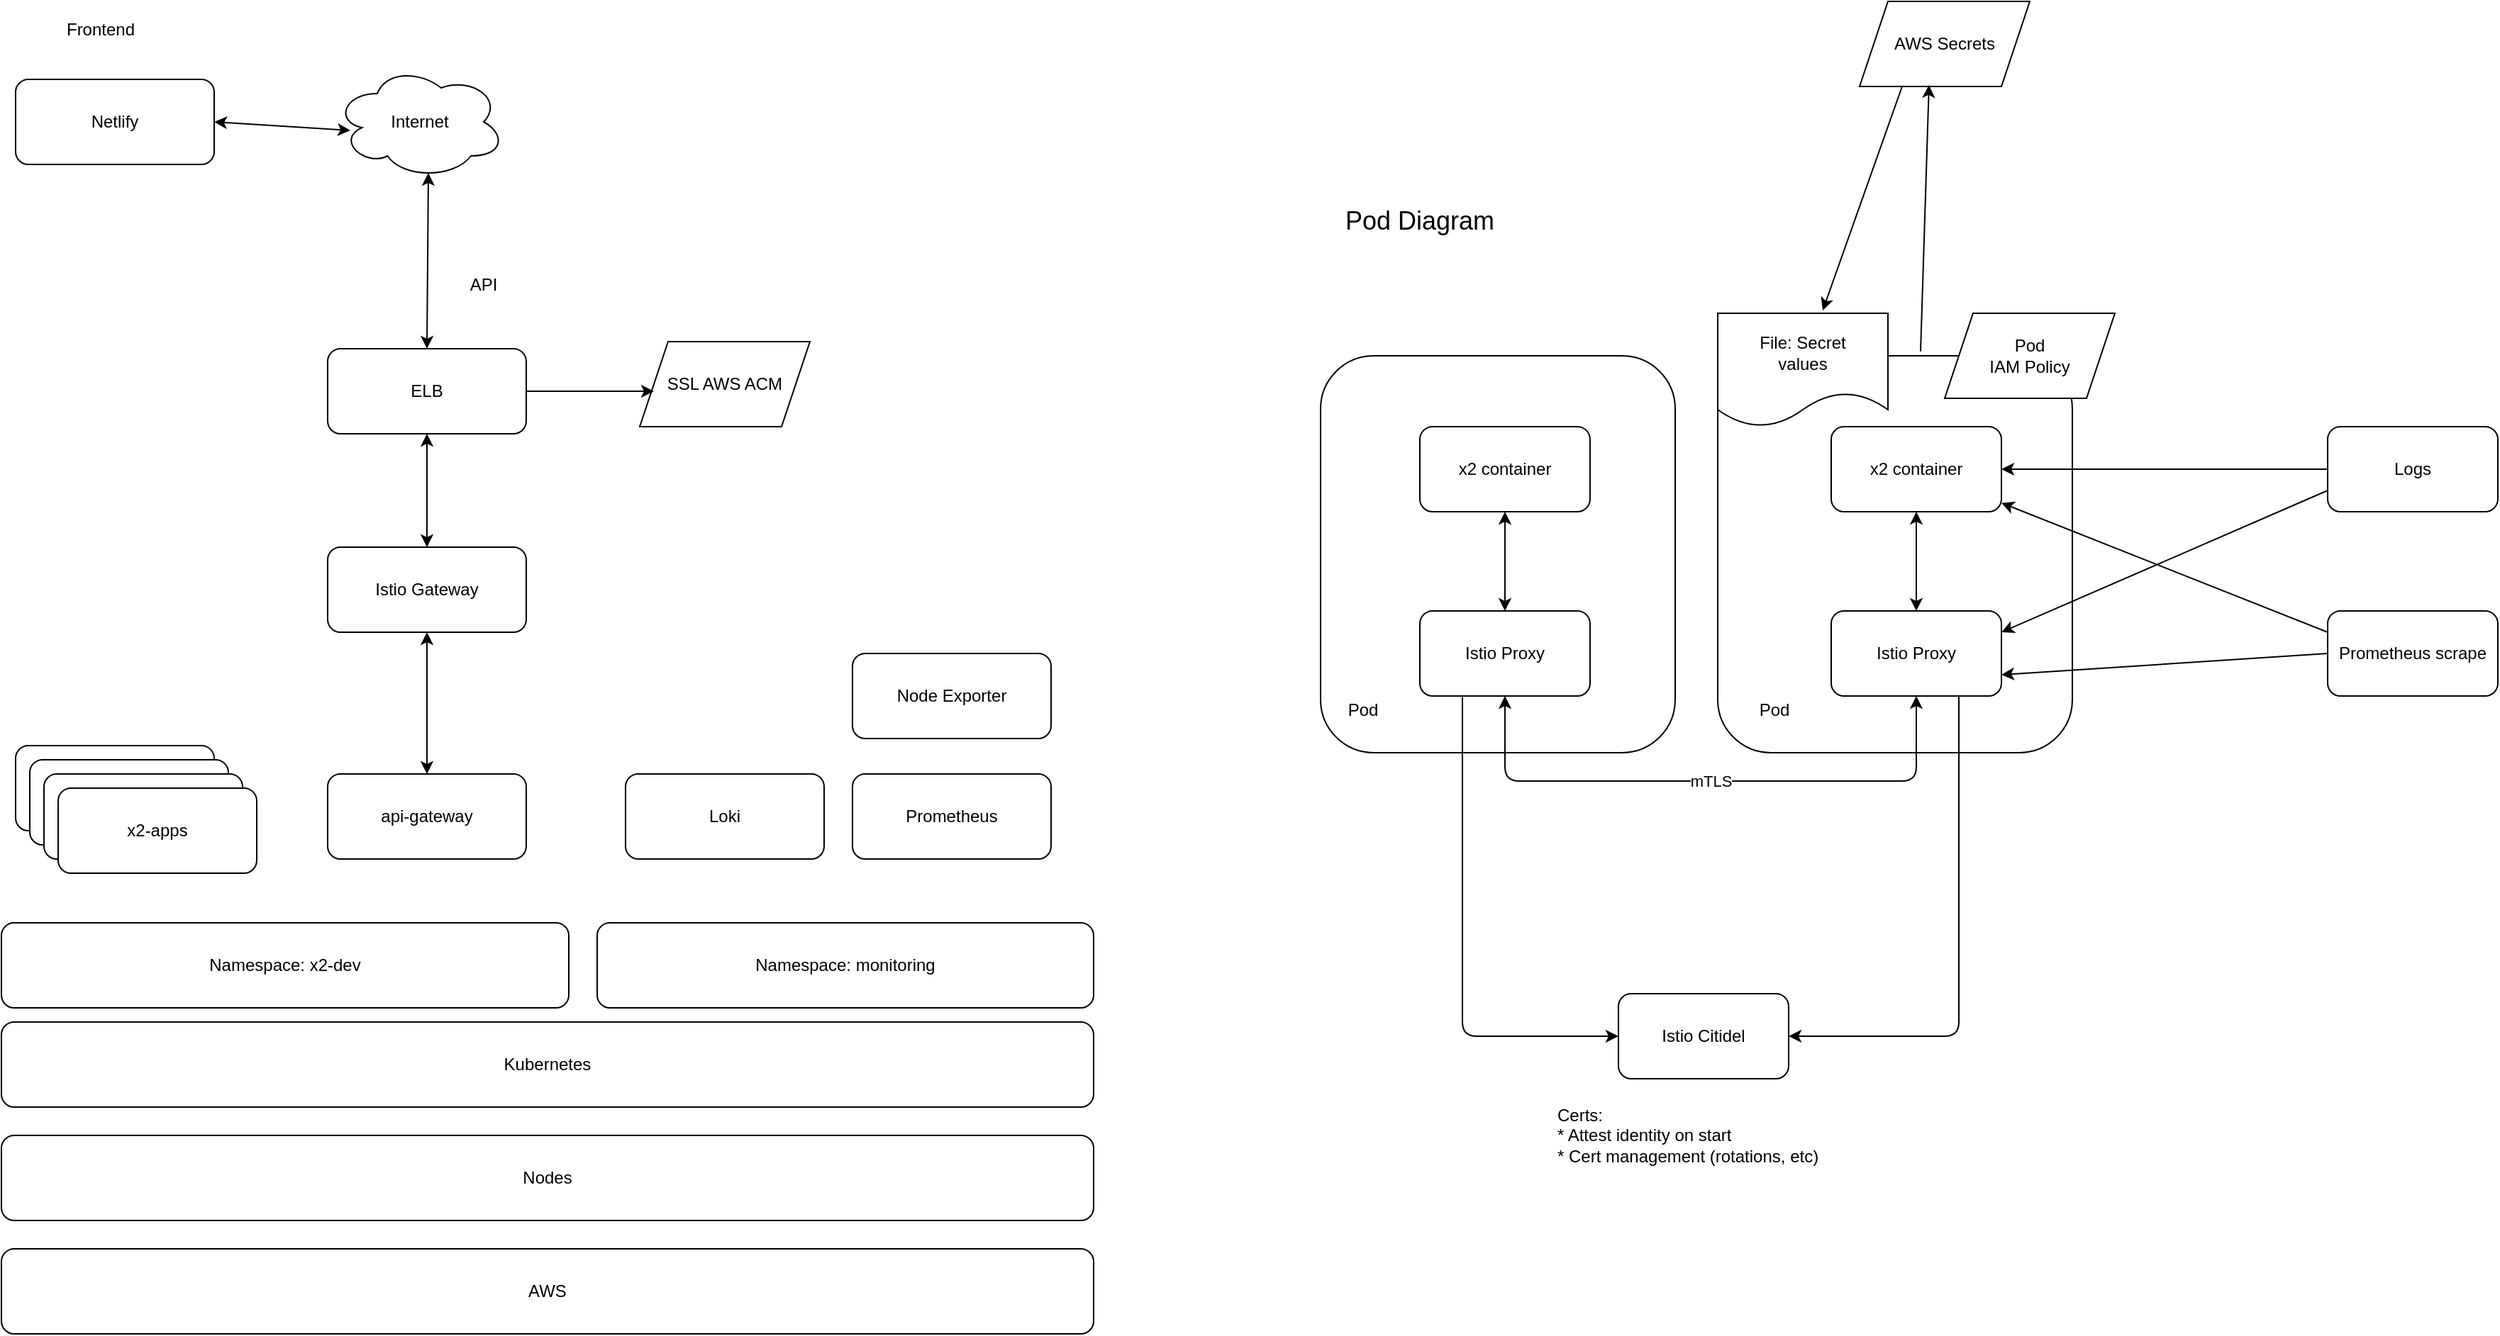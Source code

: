 <mxfile version="14.9.6" type="device"><diagram id="3pfscKBIIF9iaM6PRSli" name="Page-1"><mxGraphModel dx="1073" dy="1838" grid="1" gridSize="10" guides="1" tooltips="1" connect="1" arrows="1" fold="1" page="1" pageScale="1" pageWidth="850" pageHeight="1100" math="0" shadow="0"><root><mxCell id="0"/><mxCell id="1" parent="0"/><mxCell id="rxSj_oigluO7gTgdLIg2-38" value="" style="rounded=1;whiteSpace=wrap;html=1;" vertex="1" parent="1"><mxGeometry x="1250" y="-30" width="250" height="280" as="geometry"/></mxCell><mxCell id="rxSj_oigluO7gTgdLIg2-37" value="" style="rounded=1;whiteSpace=wrap;html=1;" vertex="1" parent="1"><mxGeometry x="970" y="-30" width="250" height="280" as="geometry"/></mxCell><mxCell id="rxSj_oigluO7gTgdLIg2-1" value="AWS" style="rounded=1;whiteSpace=wrap;html=1;" vertex="1" parent="1"><mxGeometry x="40" y="600" width="770" height="60" as="geometry"/></mxCell><mxCell id="rxSj_oigluO7gTgdLIg2-2" value="Nodes" style="rounded=1;whiteSpace=wrap;html=1;" vertex="1" parent="1"><mxGeometry x="40" y="520" width="770" height="60" as="geometry"/></mxCell><mxCell id="rxSj_oigluO7gTgdLIg2-3" value="Kubernetes" style="rounded=1;whiteSpace=wrap;html=1;" vertex="1" parent="1"><mxGeometry x="40" y="440" width="770" height="60" as="geometry"/></mxCell><mxCell id="rxSj_oigluO7gTgdLIg2-4" value="Namespace: x2-dev" style="rounded=1;whiteSpace=wrap;html=1;" vertex="1" parent="1"><mxGeometry x="40" y="370" width="400" height="60" as="geometry"/></mxCell><mxCell id="rxSj_oigluO7gTgdLIg2-6" value="" style="rounded=1;whiteSpace=wrap;html=1;" vertex="1" parent="1"><mxGeometry x="50" y="245" width="140" height="60" as="geometry"/></mxCell><mxCell id="rxSj_oigluO7gTgdLIg2-20" value="" style="rounded=1;whiteSpace=wrap;html=1;" vertex="1" parent="1"><mxGeometry x="60" y="255" width="140" height="60" as="geometry"/></mxCell><mxCell id="rxSj_oigluO7gTgdLIg2-21" value="" style="rounded=1;whiteSpace=wrap;html=1;" vertex="1" parent="1"><mxGeometry x="70" y="265" width="140" height="60" as="geometry"/></mxCell><mxCell id="rxSj_oigluO7gTgdLIg2-22" value="x2-apps" style="rounded=1;whiteSpace=wrap;html=1;" vertex="1" parent="1"><mxGeometry x="80" y="275" width="140" height="60" as="geometry"/></mxCell><mxCell id="rxSj_oigluO7gTgdLIg2-23" value="&lt;div&gt;api-gateway&lt;/div&gt;" style="rounded=1;whiteSpace=wrap;html=1;" vertex="1" parent="1"><mxGeometry x="270" y="265" width="140" height="60" as="geometry"/></mxCell><mxCell id="rxSj_oigluO7gTgdLIg2-24" value="&lt;div&gt;Istio Gateway&lt;br&gt;&lt;/div&gt;" style="rounded=1;whiteSpace=wrap;html=1;" vertex="1" parent="1"><mxGeometry x="270" y="105" width="140" height="60" as="geometry"/></mxCell><mxCell id="rxSj_oigluO7gTgdLIg2-25" value="&lt;div&gt;ELB&lt;/div&gt;" style="rounded=1;whiteSpace=wrap;html=1;" vertex="1" parent="1"><mxGeometry x="270" y="-35" width="140" height="60" as="geometry"/></mxCell><mxCell id="rxSj_oigluO7gTgdLIg2-26" value="Internet" style="ellipse;shape=cloud;whiteSpace=wrap;html=1;" vertex="1" parent="1"><mxGeometry x="275" y="-235" width="120" height="80" as="geometry"/></mxCell><mxCell id="rxSj_oigluO7gTgdLIg2-27" value="x2 container" style="rounded=1;whiteSpace=wrap;html=1;" vertex="1" parent="1"><mxGeometry x="1040" y="20" width="120" height="60" as="geometry"/></mxCell><mxCell id="rxSj_oigluO7gTgdLIg2-28" value="Istio Proxy" style="rounded=1;whiteSpace=wrap;html=1;" vertex="1" parent="1"><mxGeometry x="1040" y="150" width="120" height="60" as="geometry"/></mxCell><mxCell id="rxSj_oigluO7gTgdLIg2-32" value="" style="endArrow=classic;startArrow=classic;html=1;entryX=0.5;entryY=1;entryDx=0;entryDy=0;exitX=0.5;exitY=0;exitDx=0;exitDy=0;" edge="1" parent="1" source="rxSj_oigluO7gTgdLIg2-28" target="rxSj_oigluO7gTgdLIg2-27"><mxGeometry width="50" height="50" relative="1" as="geometry"><mxPoint x="970" y="180" as="sourcePoint"/><mxPoint x="1020" y="130" as="targetPoint"/></mxGeometry></mxCell><mxCell id="rxSj_oigluO7gTgdLIg2-33" value="x2 container" style="rounded=1;whiteSpace=wrap;html=1;" vertex="1" parent="1"><mxGeometry x="1330" y="20" width="120" height="60" as="geometry"/></mxCell><mxCell id="rxSj_oigluO7gTgdLIg2-34" value="Istio Proxy" style="rounded=1;whiteSpace=wrap;html=1;" vertex="1" parent="1"><mxGeometry x="1330" y="150" width="120" height="60" as="geometry"/></mxCell><mxCell id="rxSj_oigluO7gTgdLIg2-35" value="" style="endArrow=classic;startArrow=classic;html=1;entryX=0.5;entryY=1;entryDx=0;entryDy=0;exitX=0.5;exitY=0;exitDx=0;exitDy=0;" edge="1" parent="1" source="rxSj_oigluO7gTgdLIg2-34" target="rxSj_oigluO7gTgdLIg2-33"><mxGeometry width="50" height="50" relative="1" as="geometry"><mxPoint x="1260" y="180" as="sourcePoint"/><mxPoint x="1310" y="130" as="targetPoint"/></mxGeometry></mxCell><mxCell id="rxSj_oigluO7gTgdLIg2-36" value="mTLS" style="endArrow=classic;startArrow=classic;html=1;exitX=0.5;exitY=1;exitDx=0;exitDy=0;entryX=0.5;entryY=1;entryDx=0;entryDy=0;" edge="1" parent="1" source="rxSj_oigluO7gTgdLIg2-28" target="rxSj_oigluO7gTgdLIg2-34"><mxGeometry width="50" height="50" relative="1" as="geometry"><mxPoint x="1240" y="320" as="sourcePoint"/><mxPoint x="1290" y="270" as="targetPoint"/><Array as="points"><mxPoint x="1100" y="270"/><mxPoint x="1390" y="270"/></Array></mxGeometry></mxCell><mxCell id="rxSj_oigluO7gTgdLIg2-39" value="Pod" style="text;html=1;strokeColor=none;fillColor=none;align=center;verticalAlign=middle;whiteSpace=wrap;rounded=0;" vertex="1" parent="1"><mxGeometry x="980" y="210" width="40" height="20" as="geometry"/></mxCell><mxCell id="rxSj_oigluO7gTgdLIg2-40" value="Pod" style="text;html=1;strokeColor=none;fillColor=none;align=center;verticalAlign=middle;whiteSpace=wrap;rounded=0;" vertex="1" parent="1"><mxGeometry x="1270" y="210" width="40" height="20" as="geometry"/></mxCell><mxCell id="rxSj_oigluO7gTgdLIg2-41" value="" style="endArrow=classic;startArrow=classic;html=1;entryX=0.5;entryY=1;entryDx=0;entryDy=0;" edge="1" parent="1" target="rxSj_oigluO7gTgdLIg2-24"><mxGeometry width="50" height="50" relative="1" as="geometry"><mxPoint x="340" y="265" as="sourcePoint"/><mxPoint x="370" y="185" as="targetPoint"/></mxGeometry></mxCell><mxCell id="rxSj_oigluO7gTgdLIg2-42" value="" style="endArrow=classic;startArrow=classic;html=1;entryX=0.5;entryY=1;entryDx=0;entryDy=0;" edge="1" parent="1" target="rxSj_oigluO7gTgdLIg2-25"><mxGeometry width="50" height="50" relative="1" as="geometry"><mxPoint x="340" y="105" as="sourcePoint"/><mxPoint x="339.5" y="65" as="targetPoint"/></mxGeometry></mxCell><mxCell id="rxSj_oigluO7gTgdLIg2-43" value="" style="endArrow=classic;startArrow=classic;html=1;entryX=0.55;entryY=0.95;entryDx=0;entryDy=0;entryPerimeter=0;exitX=0.5;exitY=0;exitDx=0;exitDy=0;" edge="1" parent="1" source="rxSj_oigluO7gTgdLIg2-25" target="rxSj_oigluO7gTgdLIg2-26"><mxGeometry width="50" height="50" relative="1" as="geometry"><mxPoint x="339.5" y="-65" as="sourcePoint"/><mxPoint x="339.5" y="-145" as="targetPoint"/></mxGeometry></mxCell><mxCell id="rxSj_oigluO7gTgdLIg2-44" value="&lt;font style=&quot;font-size: 18px&quot;&gt;Pod Diagram&lt;/font&gt;" style="text;html=1;strokeColor=none;fillColor=none;align=center;verticalAlign=middle;whiteSpace=wrap;rounded=0;" vertex="1" parent="1"><mxGeometry x="945" y="-155" width="190" height="60" as="geometry"/></mxCell><mxCell id="rxSj_oigluO7gTgdLIg2-45" value="Namespace: monitoring" style="rounded=1;whiteSpace=wrap;html=1;" vertex="1" parent="1"><mxGeometry x="460" y="370" width="350" height="60" as="geometry"/></mxCell><mxCell id="rxSj_oigluO7gTgdLIg2-46" value="Loki" style="rounded=1;whiteSpace=wrap;html=1;" vertex="1" parent="1"><mxGeometry x="480" y="265" width="140" height="60" as="geometry"/></mxCell><mxCell id="rxSj_oigluO7gTgdLIg2-47" value="Prometheus" style="rounded=1;whiteSpace=wrap;html=1;" vertex="1" parent="1"><mxGeometry x="640" y="265" width="140" height="60" as="geometry"/></mxCell><mxCell id="rxSj_oigluO7gTgdLIg2-48" value="Node Exporter" style="rounded=1;whiteSpace=wrap;html=1;" vertex="1" parent="1"><mxGeometry x="640" y="180" width="140" height="60" as="geometry"/></mxCell><mxCell id="rxSj_oigluO7gTgdLIg2-49" value="Netlify" style="rounded=1;whiteSpace=wrap;html=1;" vertex="1" parent="1"><mxGeometry x="50" y="-225" width="140" height="60" as="geometry"/></mxCell><mxCell id="rxSj_oigluO7gTgdLIg2-50" value="" style="endArrow=classic;startArrow=classic;html=1;entryX=0.092;entryY=0.575;entryDx=0;entryDy=0;entryPerimeter=0;exitX=1;exitY=0.5;exitDx=0;exitDy=0;" edge="1" parent="1" source="rxSj_oigluO7gTgdLIg2-49" target="rxSj_oigluO7gTgdLIg2-26"><mxGeometry width="50" height="50" relative="1" as="geometry"><mxPoint x="210" y="-240" as="sourcePoint"/><mxPoint x="260" y="-290" as="targetPoint"/></mxGeometry></mxCell><mxCell id="rxSj_oigluO7gTgdLIg2-51" value="Frontend" style="text;html=1;strokeColor=none;fillColor=none;align=center;verticalAlign=middle;whiteSpace=wrap;rounded=0;" vertex="1" parent="1"><mxGeometry x="90" y="-270" width="40" height="20" as="geometry"/></mxCell><mxCell id="rxSj_oigluO7gTgdLIg2-52" value="API" style="text;html=1;strokeColor=none;fillColor=none;align=center;verticalAlign=middle;whiteSpace=wrap;rounded=0;" vertex="1" parent="1"><mxGeometry x="360" y="-90" width="40" height="20" as="geometry"/></mxCell><mxCell id="rxSj_oigluO7gTgdLIg2-53" value="Logs" style="rounded=1;whiteSpace=wrap;html=1;" vertex="1" parent="1"><mxGeometry x="1680" y="20" width="120" height="60" as="geometry"/></mxCell><mxCell id="rxSj_oigluO7gTgdLIg2-54" value="Prometheus scrape" style="rounded=1;whiteSpace=wrap;html=1;" vertex="1" parent="1"><mxGeometry x="1680" y="150" width="120" height="60" as="geometry"/></mxCell><mxCell id="rxSj_oigluO7gTgdLIg2-55" value="" style="endArrow=classic;html=1;exitX=0;exitY=0.5;exitDx=0;exitDy=0;entryX=1;entryY=0.5;entryDx=0;entryDy=0;" edge="1" parent="1" source="rxSj_oigluO7gTgdLIg2-53" target="rxSj_oigluO7gTgdLIg2-33"><mxGeometry width="50" height="50" relative="1" as="geometry"><mxPoint x="1600" y="70" as="sourcePoint"/><mxPoint x="1650" y="20" as="targetPoint"/></mxGeometry></mxCell><mxCell id="rxSj_oigluO7gTgdLIg2-56" value="" style="endArrow=classic;html=1;exitX=0;exitY=0.75;exitDx=0;exitDy=0;entryX=1;entryY=0.25;entryDx=0;entryDy=0;" edge="1" parent="1" source="rxSj_oigluO7gTgdLIg2-53" target="rxSj_oigluO7gTgdLIg2-34"><mxGeometry width="50" height="50" relative="1" as="geometry"><mxPoint x="1690" y="60" as="sourcePoint"/><mxPoint x="1460" y="60" as="targetPoint"/></mxGeometry></mxCell><mxCell id="rxSj_oigluO7gTgdLIg2-57" value="" style="endArrow=classic;html=1;exitX=0;exitY=0.5;exitDx=0;exitDy=0;entryX=1;entryY=0.75;entryDx=0;entryDy=0;" edge="1" parent="1" source="rxSj_oigluO7gTgdLIg2-54" target="rxSj_oigluO7gTgdLIg2-34"><mxGeometry width="50" height="50" relative="1" as="geometry"><mxPoint x="1690" y="75" as="sourcePoint"/><mxPoint x="1459.04" y="197.02" as="targetPoint"/></mxGeometry></mxCell><mxCell id="rxSj_oigluO7gTgdLIg2-58" value="" style="endArrow=classic;html=1;exitX=0;exitY=0.5;exitDx=0;exitDy=0;" edge="1" parent="1" target="rxSj_oigluO7gTgdLIg2-33"><mxGeometry width="50" height="50" relative="1" as="geometry"><mxPoint x="1680" y="165" as="sourcePoint"/><mxPoint x="1450" y="180" as="targetPoint"/></mxGeometry></mxCell><mxCell id="rxSj_oigluO7gTgdLIg2-59" value="Istio Citidel" style="rounded=1;whiteSpace=wrap;html=1;" vertex="1" parent="1"><mxGeometry x="1180" y="420" width="120" height="60" as="geometry"/></mxCell><mxCell id="rxSj_oigluO7gTgdLIg2-60" value="" style="endArrow=classic;html=1;exitX=0.25;exitY=1;exitDx=0;exitDy=0;entryX=0;entryY=0.5;entryDx=0;entryDy=0;" edge="1" parent="1" source="rxSj_oigluO7gTgdLIg2-28" target="rxSj_oigluO7gTgdLIg2-59"><mxGeometry width="50" height="50" relative="1" as="geometry"><mxPoint x="1050" y="410" as="sourcePoint"/><mxPoint x="1070" y="460" as="targetPoint"/><Array as="points"><mxPoint x="1070" y="450"/></Array></mxGeometry></mxCell><mxCell id="rxSj_oigluO7gTgdLIg2-61" value="" style="endArrow=classic;html=1;exitX=0.75;exitY=1;exitDx=0;exitDy=0;entryX=1;entryY=0.5;entryDx=0;entryDy=0;" edge="1" parent="1" source="rxSj_oigluO7gTgdLIg2-34" target="rxSj_oigluO7gTgdLIg2-59"><mxGeometry width="50" height="50" relative="1" as="geometry"><mxPoint x="1430" y="410" as="sourcePoint"/><mxPoint x="1480" y="360" as="targetPoint"/><Array as="points"><mxPoint x="1420" y="450"/></Array></mxGeometry></mxCell><mxCell id="rxSj_oigluO7gTgdLIg2-62" value="&lt;div align=&quot;left&quot;&gt;Certs:&lt;/div&gt;&lt;div align=&quot;left&quot;&gt;* Attest identity on start&lt;/div&gt;&lt;div align=&quot;left&quot;&gt;* Cert management (rotations, etc)&lt;br&gt;&lt;/div&gt;" style="text;html=1;strokeColor=none;fillColor=none;align=left;verticalAlign=middle;whiteSpace=wrap;rounded=0;" vertex="1" parent="1"><mxGeometry x="1135" y="510" width="280" height="20" as="geometry"/></mxCell><mxCell id="rxSj_oigluO7gTgdLIg2-63" value="SSL AWS ACM" style="shape=parallelogram;perimeter=parallelogramPerimeter;whiteSpace=wrap;html=1;fixedSize=1;" vertex="1" parent="1"><mxGeometry x="490" y="-40" width="120" height="60" as="geometry"/></mxCell><mxCell id="rxSj_oigluO7gTgdLIg2-64" value="" style="endArrow=classic;html=1;exitX=1;exitY=0.5;exitDx=0;exitDy=0;" edge="1" parent="1" source="rxSj_oigluO7gTgdLIg2-25"><mxGeometry width="50" height="50" relative="1" as="geometry"><mxPoint x="450" y="-10" as="sourcePoint"/><mxPoint x="500" y="-5" as="targetPoint"/></mxGeometry></mxCell><mxCell id="rxSj_oigluO7gTgdLIg2-65" value="AWS Secrets" style="shape=parallelogram;perimeter=parallelogramPerimeter;whiteSpace=wrap;html=1;fixedSize=1;" vertex="1" parent="1"><mxGeometry x="1350" y="-280" width="120" height="60" as="geometry"/></mxCell><mxCell id="rxSj_oigluO7gTgdLIg2-66" value="&lt;div&gt;Pod&lt;br&gt;&lt;/div&gt;&lt;div&gt;IAM Policy&lt;/div&gt;" style="shape=parallelogram;perimeter=parallelogramPerimeter;whiteSpace=wrap;html=1;fixedSize=1;" vertex="1" parent="1"><mxGeometry x="1410" y="-60" width="120" height="60" as="geometry"/></mxCell><mxCell id="rxSj_oigluO7gTgdLIg2-68" value="" style="endArrow=classic;html=1;exitX=0.572;exitY=-0.011;exitDx=0;exitDy=0;exitPerimeter=0;entryX=0.408;entryY=0.983;entryDx=0;entryDy=0;entryPerimeter=0;" edge="1" parent="1" source="rxSj_oigluO7gTgdLIg2-38" target="rxSj_oigluO7gTgdLIg2-65"><mxGeometry width="50" height="50" relative="1" as="geometry"><mxPoint x="1541.96" y="-182.02" as="sourcePoint"/><mxPoint x="1600" y="-230" as="targetPoint"/></mxGeometry></mxCell><mxCell id="rxSj_oigluO7gTgdLIg2-69" value="&lt;div&gt;File: Secret&lt;/div&gt;&lt;div&gt;values&lt;br&gt;&lt;/div&gt;" style="shape=document;whiteSpace=wrap;html=1;boundedLbl=1;" vertex="1" parent="1"><mxGeometry x="1250" y="-60" width="120" height="80" as="geometry"/></mxCell><mxCell id="rxSj_oigluO7gTgdLIg2-70" value="" style="endArrow=classic;html=1;exitX=0.25;exitY=1;exitDx=0;exitDy=0;entryX=0.617;entryY=-0.025;entryDx=0;entryDy=0;entryPerimeter=0;" edge="1" parent="1" source="rxSj_oigluO7gTgdLIg2-65" target="rxSj_oigluO7gTgdLIg2-69"><mxGeometry width="50" height="50" relative="1" as="geometry"><mxPoint x="1290" y="-90" as="sourcePoint"/><mxPoint x="1340" y="-140" as="targetPoint"/></mxGeometry></mxCell></root></mxGraphModel></diagram></mxfile>